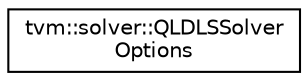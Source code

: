 digraph "Graphical Class Hierarchy"
{
  edge [fontname="Helvetica",fontsize="10",labelfontname="Helvetica",labelfontsize="10"];
  node [fontname="Helvetica",fontsize="10",shape=record];
  rankdir="LR";
  Node0 [label="tvm::solver::QLDLSSolver\lOptions",height=0.2,width=0.4,color="black", fillcolor="white", style="filled",URL="$classtvm_1_1solver_1_1QLDLSSolverOptions.html"];
}
